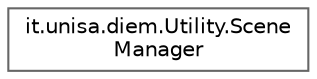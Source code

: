 digraph "Graphical Class Hierarchy"
{
 // LATEX_PDF_SIZE
  bgcolor="transparent";
  edge [fontname=Helvetica,fontsize=10,labelfontname=Helvetica,labelfontsize=10];
  node [fontname=Helvetica,fontsize=10,shape=box,height=0.2,width=0.4];
  rankdir="LR";
  Node0 [id="Node000000",label="it.unisa.diem.Utility.Scene\lManager",height=0.2,width=0.4,color="grey40", fillcolor="white", style="filled",URL="$classit_1_1unisa_1_1diem_1_1Utility_1_1SceneManager.html",tooltip="Utility class to manage the scene of the application."];
}
